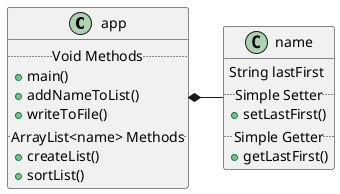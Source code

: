 @startuml
'https://plantuml.com/class-diagram

class app {
..Void Methods..
+main()
+addNameToList()
+writeToFile()
..ArrayList<name> Methods..
+createList()
+sortList()
}

class name {
String lastFirst
..Simple Setter..
+ setLastFirst()
..Simple Getter..
+ getLastFirst()
}

app *- name

@enduml